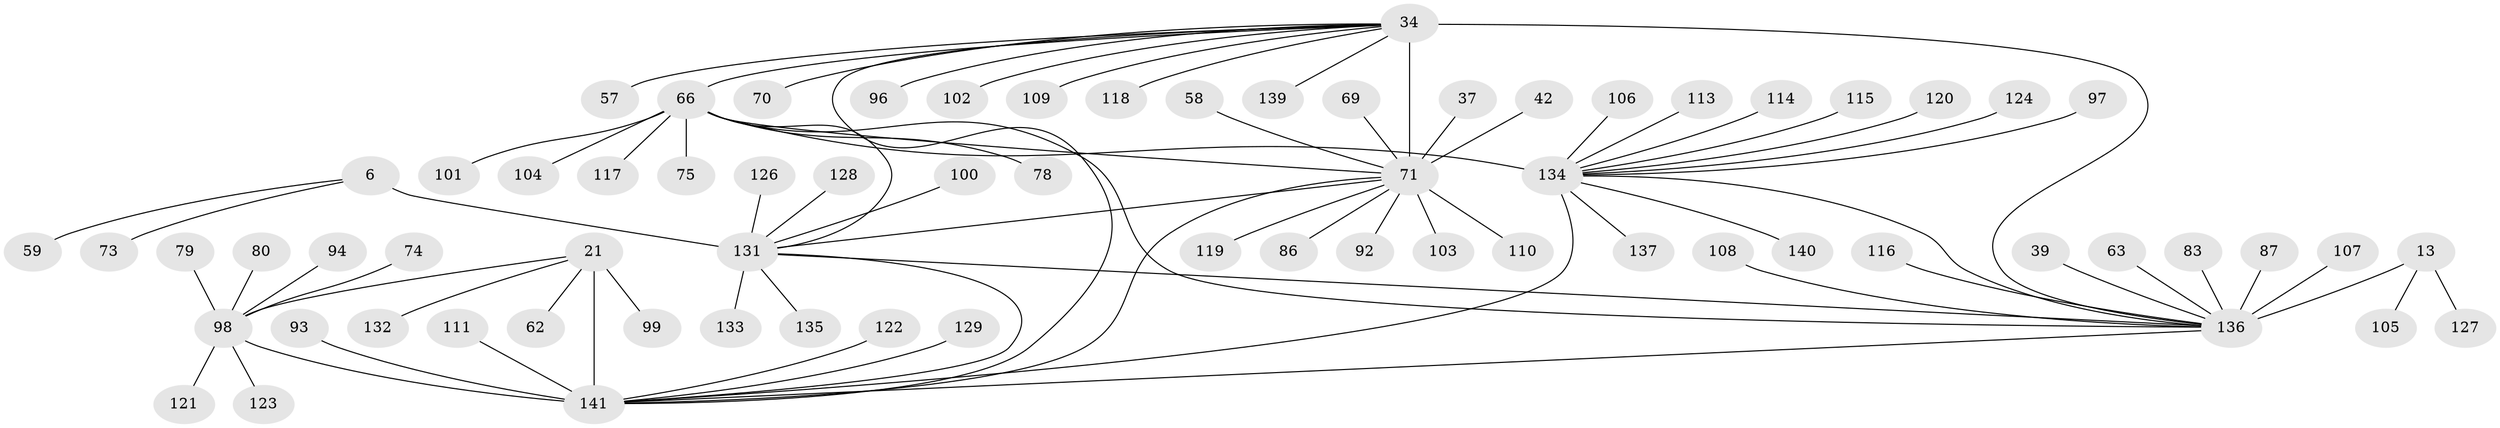 // original degree distribution, {8: 0.04964539007092199, 7: 0.028368794326241134, 9: 0.05673758865248227, 10: 0.0425531914893617, 16: 0.0070921985815602835, 11: 0.03546099290780142, 12: 0.0070921985815602835, 6: 0.0070921985815602835, 15: 0.0070921985815602835, 13: 0.0070921985815602835, 1: 0.6453900709219859, 2: 0.0851063829787234, 3: 0.014184397163120567, 4: 0.0070921985815602835}
// Generated by graph-tools (version 1.1) at 2025/55/03/09/25 04:55:07]
// undirected, 70 vertices, 79 edges
graph export_dot {
graph [start="1"]
  node [color=gray90,style=filled];
  6 [super="+2"];
  13 [super="+12"];
  21 [super="+17"];
  34 [super="+31+33"];
  37;
  39;
  42;
  57;
  58;
  59 [super="+51"];
  62;
  63;
  66 [super="+28"];
  69;
  70;
  71 [super="+47+52+35"];
  73;
  74;
  75;
  78;
  79;
  80;
  83;
  86;
  87;
  92;
  93;
  94;
  96;
  97;
  98 [super="+64"];
  99;
  100;
  101;
  102;
  103;
  104;
  105;
  106 [super="+55"];
  107;
  108;
  109;
  110;
  111;
  113;
  114;
  115;
  116;
  117;
  118;
  119;
  120;
  121;
  122;
  123;
  124;
  126;
  127;
  128;
  129;
  131 [super="+7+48+60+72+112+125+5+41+49+65+81+82+91"];
  132;
  133 [super="+130"];
  134 [super="+46+50+54+61+89+90+95"];
  135;
  136 [super="+85+14"];
  137;
  139 [super="+88"];
  140;
  141 [super="+138+20+77"];
  6 -- 73;
  6 -- 59;
  6 -- 131 [weight=10];
  13 -- 105;
  13 -- 127;
  13 -- 136 [weight=10];
  21 -- 99;
  21 -- 132;
  21 -- 62;
  21 -- 141 [weight=6];
  21 -- 98 [weight=4];
  34 -- 96;
  34 -- 70;
  34 -- 102;
  34 -- 118;
  34 -- 139;
  34 -- 71 [weight=12];
  34 -- 141;
  34 -- 57;
  34 -- 109;
  34 -- 66;
  34 -- 136;
  37 -- 71;
  39 -- 136;
  42 -- 71;
  58 -- 71;
  63 -- 136;
  66 -- 131;
  66 -- 101;
  66 -- 134 [weight=12];
  66 -- 71;
  66 -- 104;
  66 -- 75;
  66 -- 78;
  66 -- 117;
  66 -- 136;
  69 -- 71;
  71 -- 131 [weight=3];
  71 -- 103;
  71 -- 141;
  71 -- 110;
  71 -- 86;
  71 -- 119;
  71 -- 92;
  74 -- 98;
  79 -- 98;
  80 -- 98;
  83 -- 136;
  87 -- 136;
  93 -- 141;
  94 -- 98;
  97 -- 134;
  98 -- 141 [weight=6];
  98 -- 121;
  98 -- 123;
  100 -- 131;
  106 -- 134;
  107 -- 136;
  108 -- 136;
  111 -- 141;
  113 -- 134;
  114 -- 134;
  115 -- 134;
  116 -- 136;
  120 -- 134;
  122 -- 141;
  124 -- 134;
  126 -- 131;
  128 -- 131;
  129 -- 141;
  131 -- 133;
  131 -- 135;
  131 -- 141;
  131 -- 136 [weight=2];
  134 -- 137;
  134 -- 140;
  134 -- 141 [weight=2];
  134 -- 136;
  136 -- 141 [weight=2];
}
